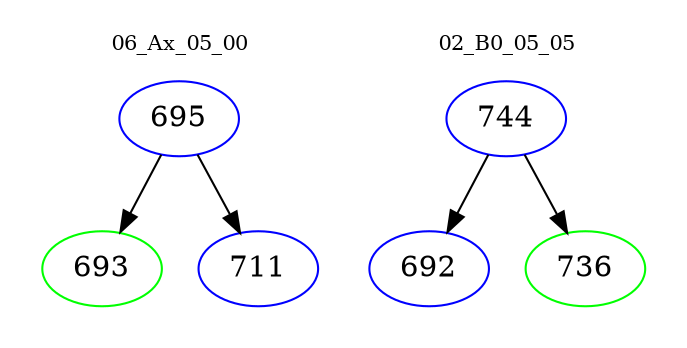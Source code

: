 digraph{
subgraph cluster_0 {
color = white
label = "06_Ax_05_00";
fontsize=10;
T0_695 [label="695", color="blue"]
T0_695 -> T0_693 [color="black"]
T0_693 [label="693", color="green"]
T0_695 -> T0_711 [color="black"]
T0_711 [label="711", color="blue"]
}
subgraph cluster_1 {
color = white
label = "02_B0_05_05";
fontsize=10;
T1_744 [label="744", color="blue"]
T1_744 -> T1_692 [color="black"]
T1_692 [label="692", color="blue"]
T1_744 -> T1_736 [color="black"]
T1_736 [label="736", color="green"]
}
}
